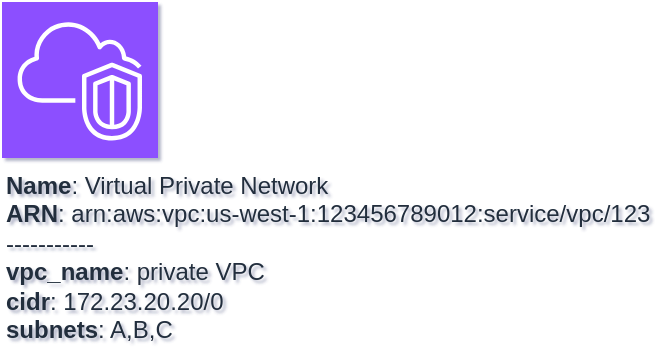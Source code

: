 <mxfile type="MultiCloud">
	<diagram id="diagram_1" name="AWS components">
		<mxGraphModel dx="1015" dy="661" grid="1" gridSize="10" guides="1" tooltips="1" connect="1" arrows="1" fold="1" page="1" pageScale="1" pageWidth="850" pageHeight="1100" math="0" shadow="1">
			<root>
				<mxCell id="0"/>
				<mxCell id="1" parent="0"/>
				<mxCell id="vertex:vpc:arn:aws:vpc:us-west-1:123456789012:service/vpc/123" value="&lt;b&gt;Name&lt;/b&gt;: Virtual Private Network&lt;BR&gt;&lt;b&gt;ARN&lt;/b&gt;: arn:aws:vpc:us-west-1:123456789012:service/vpc/123&lt;BR&gt;-----------&lt;BR&gt;&lt;b&gt;vpc_name&lt;/b&gt;: private VPC&lt;BR&gt;&lt;b&gt;cidr&lt;/b&gt;: 172.23.20.20/0&lt;BR&gt;&lt;b&gt;subnets&lt;/b&gt;: A,B,C" style="sketch=0;outlineConnect=0;fontColor=#232F3E;fillColor=#8C4FFF;strokeColor=#ffffff;dashed=0;verticalLabelPosition=bottom;verticalAlign=top;align=left;html=1;fontSize=12;fontStyle=0;aspect=fixed;shape=mxgraph.aws4.resourceIcon;resIcon=mxgraph.aws4.vpc;" parent="1" vertex="1">
					<mxGeometry width="78" height="78" as="geometry"/>
				</mxCell>
			</root>
		</mxGraphModel>
	</diagram>
</mxfile>